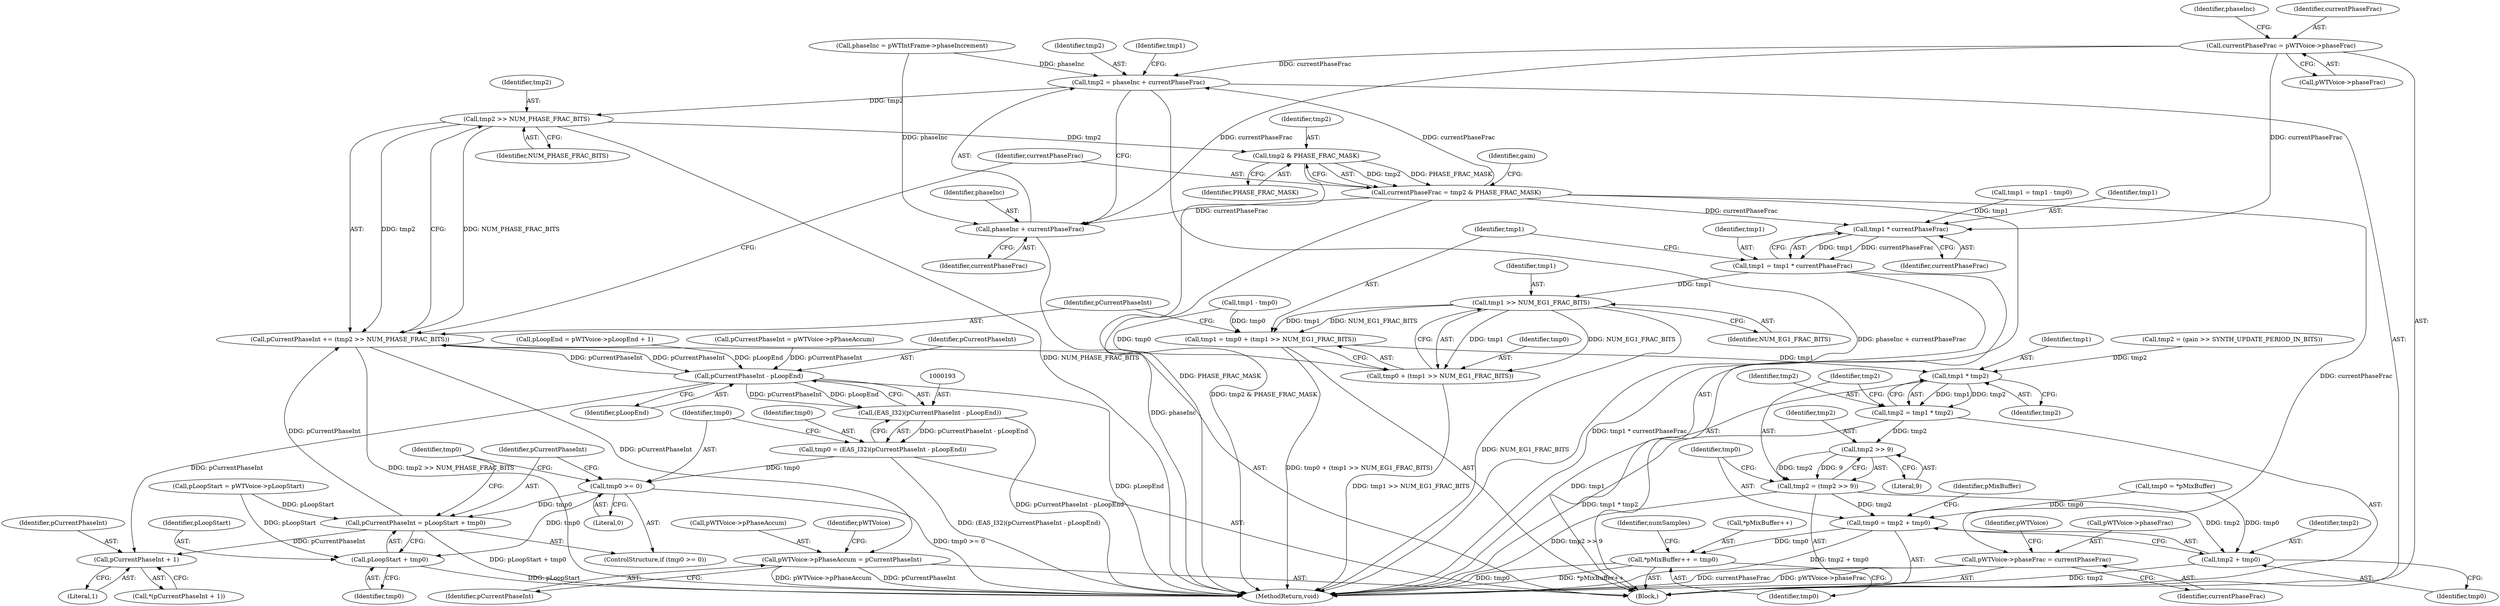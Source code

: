 digraph "0_Android_3ac044334c3ff6a61cb4238ff3ddaf17c7efcf49_0@pointer" {
"1000167" [label="(Call,currentPhaseFrac = pWTVoice->phaseFrac)"];
"1000216" [label="(Call,tmp2 = phaseInc + currentPhaseFrac)"];
"1000240" [label="(Call,tmp2 >> NUM_PHASE_FRAC_BITS)"];
"1000238" [label="(Call,pCurrentPhaseInt += (tmp2 >> NUM_PHASE_FRAC_BITS))"];
"1000194" [label="(Call,pCurrentPhaseInt - pLoopEnd)"];
"1000192" [label="(Call,(EAS_I32)(pCurrentPhaseInt - pLoopEnd))"];
"1000190" [label="(Call,tmp0 = (EAS_I32)(pCurrentPhaseInt - pLoopEnd))"];
"1000198" [label="(Call,tmp0 >= 0)"];
"1000201" [label="(Call,pCurrentPhaseInt = pLoopStart + tmp0)"];
"1000213" [label="(Call,pCurrentPhaseInt + 1)"];
"1000203" [label="(Call,pLoopStart + tmp0)"];
"1000287" [label="(Call,pWTVoice->pPhaseAccum = pCurrentPhaseInt)"];
"1000245" [label="(Call,tmp2 & PHASE_FRAC_MASK)"];
"1000243" [label="(Call,currentPhaseFrac = tmp2 & PHASE_FRAC_MASK)"];
"1000218" [label="(Call,phaseInc + currentPhaseFrac)"];
"1000228" [label="(Call,tmp1 * currentPhaseFrac)"];
"1000226" [label="(Call,tmp1 = tmp1 * currentPhaseFrac)"];
"1000235" [label="(Call,tmp1 >> NUM_EG1_FRAC_BITS)"];
"1000231" [label="(Call,tmp1 = tmp0 + (tmp1 >> NUM_EG1_FRAC_BITS))"];
"1000262" [label="(Call,tmp1 * tmp2)"];
"1000260" [label="(Call,tmp2 = tmp1 * tmp2)"];
"1000267" [label="(Call,tmp2 >> 9)"];
"1000265" [label="(Call,tmp2 = (tmp2 >> 9))"];
"1000270" [label="(Call,tmp0 = tmp2 + tmp0)"];
"1000275" [label="(Call,*pMixBuffer++ = tmp0)"];
"1000272" [label="(Call,tmp2 + tmp0)"];
"1000233" [label="(Call,tmp0 + (tmp1 >> NUM_EG1_FRAC_BITS))"];
"1000292" [label="(Call,pWTVoice->phaseFrac = currentPhaseFrac)"];
"1000227" [label="(Identifier,tmp1)"];
"1000204" [label="(Identifier,pLoopStart)"];
"1000177" [label="(Call,pLoopStart = pWTVoice->pLoopStart)"];
"1000241" [label="(Identifier,tmp2)"];
"1000226" [label="(Call,tmp1 = tmp1 * currentPhaseFrac)"];
"1000275" [label="(Call,*pMixBuffer++ = tmp0)"];
"1000279" [label="(Identifier,tmp0)"];
"1000203" [label="(Call,pLoopStart + tmp0)"];
"1000264" [label="(Identifier,tmp2)"];
"1000272" [label="(Call,tmp2 + tmp0)"];
"1000201" [label="(Call,pCurrentPhaseInt = pLoopStart + tmp0)"];
"1000213" [label="(Call,pCurrentPhaseInt + 1)"];
"1000233" [label="(Call,tmp0 + (tmp1 >> NUM_EG1_FRAC_BITS))"];
"1000260" [label="(Call,tmp2 = tmp1 * tmp2)"];
"1000268" [label="(Identifier,tmp2)"];
"1000172" [label="(Call,phaseInc = pWTIntFrame->phaseIncrement)"];
"1000246" [label="(Identifier,tmp2)"];
"1000222" [label="(Identifier,tmp1)"];
"1000270" [label="(Call,tmp0 = tmp2 + tmp0)"];
"1000199" [label="(Identifier,tmp0)"];
"1000173" [label="(Identifier,phaseInc)"];
"1000299" [label="(Identifier,pWTVoice)"];
"1000194" [label="(Call,pCurrentPhaseInt - pLoopEnd)"];
"1000265" [label="(Call,tmp2 = (tmp2 >> 9))"];
"1000168" [label="(Identifier,currentPhaseFrac)"];
"1000212" [label="(Call,*(pCurrentPhaseInt + 1))"];
"1000230" [label="(Identifier,currentPhaseFrac)"];
"1000191" [label="(Identifier,tmp0)"];
"1000198" [label="(Call,tmp0 >= 0)"];
"1000261" [label="(Identifier,tmp2)"];
"1000105" [label="(Block,)"];
"1000162" [label="(Call,pCurrentPhaseInt = pWTVoice->pPhaseAccum)"];
"1000217" [label="(Identifier,tmp2)"];
"1000229" [label="(Identifier,tmp1)"];
"1000235" [label="(Call,tmp1 >> NUM_EG1_FRAC_BITS)"];
"1000306" [label="(MethodReturn,void)"];
"1000245" [label="(Call,tmp2 & PHASE_FRAC_MASK)"];
"1000242" [label="(Identifier,NUM_PHASE_FRAC_BITS)"];
"1000228" [label="(Call,tmp1 * currentPhaseFrac)"];
"1000287" [label="(Call,pWTVoice->pPhaseAccum = pCurrentPhaseInt)"];
"1000232" [label="(Identifier,tmp1)"];
"1000216" [label="(Call,tmp2 = phaseInc + currentPhaseFrac)"];
"1000169" [label="(Call,pWTVoice->phaseFrac)"];
"1000263" [label="(Identifier,tmp1)"];
"1000190" [label="(Call,tmp0 = (EAS_I32)(pCurrentPhaseInt - pLoopEnd))"];
"1000267" [label="(Call,tmp2 >> 9)"];
"1000291" [label="(Identifier,pCurrentPhaseInt)"];
"1000200" [label="(Literal,0)"];
"1000195" [label="(Identifier,pCurrentPhaseInt)"];
"1000292" [label="(Call,pWTVoice->phaseFrac = currentPhaseFrac)"];
"1000269" [label="(Literal,9)"];
"1000266" [label="(Identifier,tmp2)"];
"1000240" [label="(Call,tmp2 >> NUM_PHASE_FRAC_BITS)"];
"1000234" [label="(Identifier,tmp0)"];
"1000197" [label="(ControlStructure,if (tmp0 >= 0))"];
"1000244" [label="(Identifier,currentPhaseFrac)"];
"1000196" [label="(Identifier,pLoopEnd)"];
"1000271" [label="(Identifier,tmp0)"];
"1000238" [label="(Call,pCurrentPhaseInt += (tmp2 >> NUM_PHASE_FRAC_BITS))"];
"1000293" [label="(Call,pWTVoice->phaseFrac)"];
"1000223" [label="(Call,tmp1 - tmp0)"];
"1000207" [label="(Identifier,tmp0)"];
"1000276" [label="(Call,*pMixBuffer++)"];
"1000262" [label="(Call,tmp1 * tmp2)"];
"1000294" [label="(Identifier,pWTVoice)"];
"1000288" [label="(Call,pWTVoice->pPhaseAccum)"];
"1000192" [label="(Call,(EAS_I32)(pCurrentPhaseInt - pLoopEnd))"];
"1000239" [label="(Identifier,pCurrentPhaseInt)"];
"1000220" [label="(Identifier,currentPhaseFrac)"];
"1000218" [label="(Call,phaseInc + currentPhaseFrac)"];
"1000296" [label="(Identifier,currentPhaseFrac)"];
"1000247" [label="(Identifier,PHASE_FRAC_MASK)"];
"1000182" [label="(Call,pLoopEnd = pWTVoice->pLoopEnd + 1)"];
"1000251" [label="(Call,tmp2 = (gain >> SYNTH_UPDATE_PERIOD_IN_BITS))"];
"1000256" [label="(Call,tmp0 = *pMixBuffer)"];
"1000219" [label="(Identifier,phaseInc)"];
"1000214" [label="(Identifier,pCurrentPhaseInt)"];
"1000281" [label="(Identifier,numSamples)"];
"1000205" [label="(Identifier,tmp0)"];
"1000236" [label="(Identifier,tmp1)"];
"1000249" [label="(Identifier,gain)"];
"1000273" [label="(Identifier,tmp2)"];
"1000221" [label="(Call,tmp1 = tmp1 - tmp0)"];
"1000231" [label="(Call,tmp1 = tmp0 + (tmp1 >> NUM_EG1_FRAC_BITS))"];
"1000215" [label="(Literal,1)"];
"1000237" [label="(Identifier,NUM_EG1_FRAC_BITS)"];
"1000243" [label="(Call,currentPhaseFrac = tmp2 & PHASE_FRAC_MASK)"];
"1000278" [label="(Identifier,pMixBuffer)"];
"1000202" [label="(Identifier,pCurrentPhaseInt)"];
"1000167" [label="(Call,currentPhaseFrac = pWTVoice->phaseFrac)"];
"1000274" [label="(Identifier,tmp0)"];
"1000167" -> "1000105"  [label="AST: "];
"1000167" -> "1000169"  [label="CFG: "];
"1000168" -> "1000167"  [label="AST: "];
"1000169" -> "1000167"  [label="AST: "];
"1000173" -> "1000167"  [label="CFG: "];
"1000167" -> "1000216"  [label="DDG: currentPhaseFrac"];
"1000167" -> "1000218"  [label="DDG: currentPhaseFrac"];
"1000167" -> "1000228"  [label="DDG: currentPhaseFrac"];
"1000216" -> "1000105"  [label="AST: "];
"1000216" -> "1000218"  [label="CFG: "];
"1000217" -> "1000216"  [label="AST: "];
"1000218" -> "1000216"  [label="AST: "];
"1000222" -> "1000216"  [label="CFG: "];
"1000216" -> "1000306"  [label="DDG: phaseInc + currentPhaseFrac"];
"1000172" -> "1000216"  [label="DDG: phaseInc"];
"1000243" -> "1000216"  [label="DDG: currentPhaseFrac"];
"1000216" -> "1000240"  [label="DDG: tmp2"];
"1000240" -> "1000238"  [label="AST: "];
"1000240" -> "1000242"  [label="CFG: "];
"1000241" -> "1000240"  [label="AST: "];
"1000242" -> "1000240"  [label="AST: "];
"1000238" -> "1000240"  [label="CFG: "];
"1000240" -> "1000306"  [label="DDG: NUM_PHASE_FRAC_BITS"];
"1000240" -> "1000238"  [label="DDG: tmp2"];
"1000240" -> "1000238"  [label="DDG: NUM_PHASE_FRAC_BITS"];
"1000240" -> "1000245"  [label="DDG: tmp2"];
"1000238" -> "1000105"  [label="AST: "];
"1000239" -> "1000238"  [label="AST: "];
"1000244" -> "1000238"  [label="CFG: "];
"1000238" -> "1000306"  [label="DDG: tmp2 >> NUM_PHASE_FRAC_BITS"];
"1000238" -> "1000194"  [label="DDG: pCurrentPhaseInt"];
"1000194" -> "1000238"  [label="DDG: pCurrentPhaseInt"];
"1000201" -> "1000238"  [label="DDG: pCurrentPhaseInt"];
"1000238" -> "1000287"  [label="DDG: pCurrentPhaseInt"];
"1000194" -> "1000192"  [label="AST: "];
"1000194" -> "1000196"  [label="CFG: "];
"1000195" -> "1000194"  [label="AST: "];
"1000196" -> "1000194"  [label="AST: "];
"1000192" -> "1000194"  [label="CFG: "];
"1000194" -> "1000306"  [label="DDG: pLoopEnd"];
"1000194" -> "1000192"  [label="DDG: pCurrentPhaseInt"];
"1000194" -> "1000192"  [label="DDG: pLoopEnd"];
"1000162" -> "1000194"  [label="DDG: pCurrentPhaseInt"];
"1000182" -> "1000194"  [label="DDG: pLoopEnd"];
"1000194" -> "1000213"  [label="DDG: pCurrentPhaseInt"];
"1000192" -> "1000190"  [label="AST: "];
"1000193" -> "1000192"  [label="AST: "];
"1000190" -> "1000192"  [label="CFG: "];
"1000192" -> "1000306"  [label="DDG: pCurrentPhaseInt - pLoopEnd"];
"1000192" -> "1000190"  [label="DDG: pCurrentPhaseInt - pLoopEnd"];
"1000190" -> "1000105"  [label="AST: "];
"1000191" -> "1000190"  [label="AST: "];
"1000199" -> "1000190"  [label="CFG: "];
"1000190" -> "1000306"  [label="DDG: (EAS_I32)(pCurrentPhaseInt - pLoopEnd)"];
"1000190" -> "1000198"  [label="DDG: tmp0"];
"1000198" -> "1000197"  [label="AST: "];
"1000198" -> "1000200"  [label="CFG: "];
"1000199" -> "1000198"  [label="AST: "];
"1000200" -> "1000198"  [label="AST: "];
"1000202" -> "1000198"  [label="CFG: "];
"1000207" -> "1000198"  [label="CFG: "];
"1000198" -> "1000306"  [label="DDG: tmp0 >= 0"];
"1000198" -> "1000201"  [label="DDG: tmp0"];
"1000198" -> "1000203"  [label="DDG: tmp0"];
"1000201" -> "1000197"  [label="AST: "];
"1000201" -> "1000203"  [label="CFG: "];
"1000202" -> "1000201"  [label="AST: "];
"1000203" -> "1000201"  [label="AST: "];
"1000207" -> "1000201"  [label="CFG: "];
"1000201" -> "1000306"  [label="DDG: pLoopStart + tmp0"];
"1000177" -> "1000201"  [label="DDG: pLoopStart"];
"1000201" -> "1000213"  [label="DDG: pCurrentPhaseInt"];
"1000213" -> "1000212"  [label="AST: "];
"1000213" -> "1000215"  [label="CFG: "];
"1000214" -> "1000213"  [label="AST: "];
"1000215" -> "1000213"  [label="AST: "];
"1000212" -> "1000213"  [label="CFG: "];
"1000203" -> "1000205"  [label="CFG: "];
"1000204" -> "1000203"  [label="AST: "];
"1000205" -> "1000203"  [label="AST: "];
"1000203" -> "1000306"  [label="DDG: pLoopStart"];
"1000177" -> "1000203"  [label="DDG: pLoopStart"];
"1000287" -> "1000105"  [label="AST: "];
"1000287" -> "1000291"  [label="CFG: "];
"1000288" -> "1000287"  [label="AST: "];
"1000291" -> "1000287"  [label="AST: "];
"1000294" -> "1000287"  [label="CFG: "];
"1000287" -> "1000306"  [label="DDG: pCurrentPhaseInt"];
"1000287" -> "1000306"  [label="DDG: pWTVoice->pPhaseAccum"];
"1000245" -> "1000243"  [label="AST: "];
"1000245" -> "1000247"  [label="CFG: "];
"1000246" -> "1000245"  [label="AST: "];
"1000247" -> "1000245"  [label="AST: "];
"1000243" -> "1000245"  [label="CFG: "];
"1000245" -> "1000306"  [label="DDG: PHASE_FRAC_MASK"];
"1000245" -> "1000243"  [label="DDG: tmp2"];
"1000245" -> "1000243"  [label="DDG: PHASE_FRAC_MASK"];
"1000243" -> "1000105"  [label="AST: "];
"1000244" -> "1000243"  [label="AST: "];
"1000249" -> "1000243"  [label="CFG: "];
"1000243" -> "1000306"  [label="DDG: tmp2 & PHASE_FRAC_MASK"];
"1000243" -> "1000218"  [label="DDG: currentPhaseFrac"];
"1000243" -> "1000228"  [label="DDG: currentPhaseFrac"];
"1000243" -> "1000292"  [label="DDG: currentPhaseFrac"];
"1000218" -> "1000220"  [label="CFG: "];
"1000219" -> "1000218"  [label="AST: "];
"1000220" -> "1000218"  [label="AST: "];
"1000218" -> "1000306"  [label="DDG: phaseInc"];
"1000172" -> "1000218"  [label="DDG: phaseInc"];
"1000228" -> "1000226"  [label="AST: "];
"1000228" -> "1000230"  [label="CFG: "];
"1000229" -> "1000228"  [label="AST: "];
"1000230" -> "1000228"  [label="AST: "];
"1000226" -> "1000228"  [label="CFG: "];
"1000228" -> "1000226"  [label="DDG: tmp1"];
"1000228" -> "1000226"  [label="DDG: currentPhaseFrac"];
"1000221" -> "1000228"  [label="DDG: tmp1"];
"1000226" -> "1000105"  [label="AST: "];
"1000227" -> "1000226"  [label="AST: "];
"1000232" -> "1000226"  [label="CFG: "];
"1000226" -> "1000306"  [label="DDG: tmp1 * currentPhaseFrac"];
"1000226" -> "1000235"  [label="DDG: tmp1"];
"1000235" -> "1000233"  [label="AST: "];
"1000235" -> "1000237"  [label="CFG: "];
"1000236" -> "1000235"  [label="AST: "];
"1000237" -> "1000235"  [label="AST: "];
"1000233" -> "1000235"  [label="CFG: "];
"1000235" -> "1000306"  [label="DDG: NUM_EG1_FRAC_BITS"];
"1000235" -> "1000231"  [label="DDG: tmp1"];
"1000235" -> "1000231"  [label="DDG: NUM_EG1_FRAC_BITS"];
"1000235" -> "1000233"  [label="DDG: tmp1"];
"1000235" -> "1000233"  [label="DDG: NUM_EG1_FRAC_BITS"];
"1000231" -> "1000105"  [label="AST: "];
"1000231" -> "1000233"  [label="CFG: "];
"1000232" -> "1000231"  [label="AST: "];
"1000233" -> "1000231"  [label="AST: "];
"1000239" -> "1000231"  [label="CFG: "];
"1000231" -> "1000306"  [label="DDG: tmp0 + (tmp1 >> NUM_EG1_FRAC_BITS)"];
"1000223" -> "1000231"  [label="DDG: tmp0"];
"1000231" -> "1000262"  [label="DDG: tmp1"];
"1000262" -> "1000260"  [label="AST: "];
"1000262" -> "1000264"  [label="CFG: "];
"1000263" -> "1000262"  [label="AST: "];
"1000264" -> "1000262"  [label="AST: "];
"1000260" -> "1000262"  [label="CFG: "];
"1000262" -> "1000306"  [label="DDG: tmp1"];
"1000262" -> "1000260"  [label="DDG: tmp1"];
"1000262" -> "1000260"  [label="DDG: tmp2"];
"1000251" -> "1000262"  [label="DDG: tmp2"];
"1000260" -> "1000105"  [label="AST: "];
"1000261" -> "1000260"  [label="AST: "];
"1000266" -> "1000260"  [label="CFG: "];
"1000260" -> "1000306"  [label="DDG: tmp1 * tmp2"];
"1000260" -> "1000267"  [label="DDG: tmp2"];
"1000267" -> "1000265"  [label="AST: "];
"1000267" -> "1000269"  [label="CFG: "];
"1000268" -> "1000267"  [label="AST: "];
"1000269" -> "1000267"  [label="AST: "];
"1000265" -> "1000267"  [label="CFG: "];
"1000267" -> "1000265"  [label="DDG: tmp2"];
"1000267" -> "1000265"  [label="DDG: 9"];
"1000265" -> "1000105"  [label="AST: "];
"1000266" -> "1000265"  [label="AST: "];
"1000271" -> "1000265"  [label="CFG: "];
"1000265" -> "1000306"  [label="DDG: tmp2 >> 9"];
"1000265" -> "1000270"  [label="DDG: tmp2"];
"1000265" -> "1000272"  [label="DDG: tmp2"];
"1000270" -> "1000105"  [label="AST: "];
"1000270" -> "1000272"  [label="CFG: "];
"1000271" -> "1000270"  [label="AST: "];
"1000272" -> "1000270"  [label="AST: "];
"1000278" -> "1000270"  [label="CFG: "];
"1000270" -> "1000306"  [label="DDG: tmp2 + tmp0"];
"1000256" -> "1000270"  [label="DDG: tmp0"];
"1000270" -> "1000275"  [label="DDG: tmp0"];
"1000275" -> "1000105"  [label="AST: "];
"1000275" -> "1000279"  [label="CFG: "];
"1000276" -> "1000275"  [label="AST: "];
"1000279" -> "1000275"  [label="AST: "];
"1000281" -> "1000275"  [label="CFG: "];
"1000275" -> "1000306"  [label="DDG: *pMixBuffer++"];
"1000275" -> "1000306"  [label="DDG: tmp0"];
"1000272" -> "1000274"  [label="CFG: "];
"1000273" -> "1000272"  [label="AST: "];
"1000274" -> "1000272"  [label="AST: "];
"1000272" -> "1000306"  [label="DDG: tmp2"];
"1000256" -> "1000272"  [label="DDG: tmp0"];
"1000234" -> "1000233"  [label="AST: "];
"1000233" -> "1000306"  [label="DDG: tmp1 >> NUM_EG1_FRAC_BITS"];
"1000223" -> "1000233"  [label="DDG: tmp0"];
"1000292" -> "1000105"  [label="AST: "];
"1000292" -> "1000296"  [label="CFG: "];
"1000293" -> "1000292"  [label="AST: "];
"1000296" -> "1000292"  [label="AST: "];
"1000299" -> "1000292"  [label="CFG: "];
"1000292" -> "1000306"  [label="DDG: pWTVoice->phaseFrac"];
"1000292" -> "1000306"  [label="DDG: currentPhaseFrac"];
}
